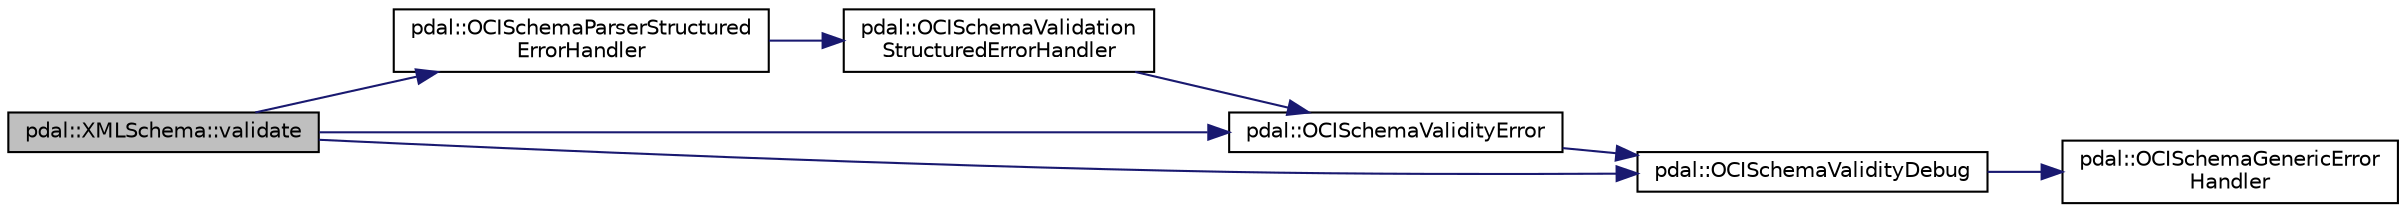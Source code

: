 digraph "pdal::XMLSchema::validate"
{
  edge [fontname="Helvetica",fontsize="10",labelfontname="Helvetica",labelfontsize="10"];
  node [fontname="Helvetica",fontsize="10",shape=record];
  rankdir="LR";
  Node1 [label="pdal::XMLSchema::validate",height=0.2,width=0.4,color="black", fillcolor="grey75", style="filled", fontcolor="black"];
  Node1 -> Node2 [color="midnightblue",fontsize="10",style="solid",fontname="Helvetica"];
  Node2 [label="pdal::OCISchemaParserStructured\lErrorHandler",height=0.2,width=0.4,color="black", fillcolor="white", style="filled",URL="$namespacepdal.html#abcd746b2e1cfb18891baa849c2dfac3d"];
  Node2 -> Node3 [color="midnightblue",fontsize="10",style="solid",fontname="Helvetica"];
  Node3 [label="pdal::OCISchemaValidation\lStructuredErrorHandler",height=0.2,width=0.4,color="black", fillcolor="white", style="filled",URL="$namespacepdal.html#a3a6d9c816f9e2635625847db677a9820"];
  Node3 -> Node4 [color="midnightblue",fontsize="10",style="solid",fontname="Helvetica"];
  Node4 [label="pdal::OCISchemaValidityError",height=0.2,width=0.4,color="black", fillcolor="white", style="filled",URL="$namespacepdal.html#ad2f334a7af16b1eb1437212a6374dda5"];
  Node4 -> Node5 [color="midnightblue",fontsize="10",style="solid",fontname="Helvetica"];
  Node5 [label="pdal::OCISchemaValidityDebug",height=0.2,width=0.4,color="black", fillcolor="white", style="filled",URL="$namespacepdal.html#a256b3d6540401a269a0dbb23190b7750"];
  Node5 -> Node6 [color="midnightblue",fontsize="10",style="solid",fontname="Helvetica"];
  Node6 [label="pdal::OCISchemaGenericError\lHandler",height=0.2,width=0.4,color="black", fillcolor="white", style="filled",URL="$namespacepdal.html#a0bffbe8c0eb2abd2e466fa2ca3964026"];
  Node1 -> Node5 [color="midnightblue",fontsize="10",style="solid",fontname="Helvetica"];
  Node1 -> Node4 [color="midnightblue",fontsize="10",style="solid",fontname="Helvetica"];
}
